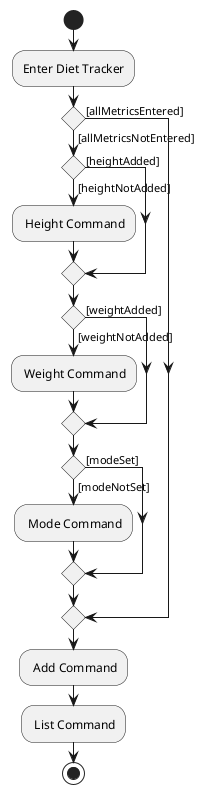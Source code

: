 @startuml
start

:Enter Diet Tracker;

if () then ([allMetricsNotEntered])

    if () then ([heightNotAdded])
    : Height Command;

    else ([heightAdded])

    endif
        if () then ([weightNotAdded])
        : Weight Command;

        else ([weightAdded])
        endif

            if () then ([modeNotSet])
            : Mode Command;

            else ([modeSet])

            endif




else ([allMetricsEntered])

endif


: Add Command;

: List Command;

stop
@enduml
